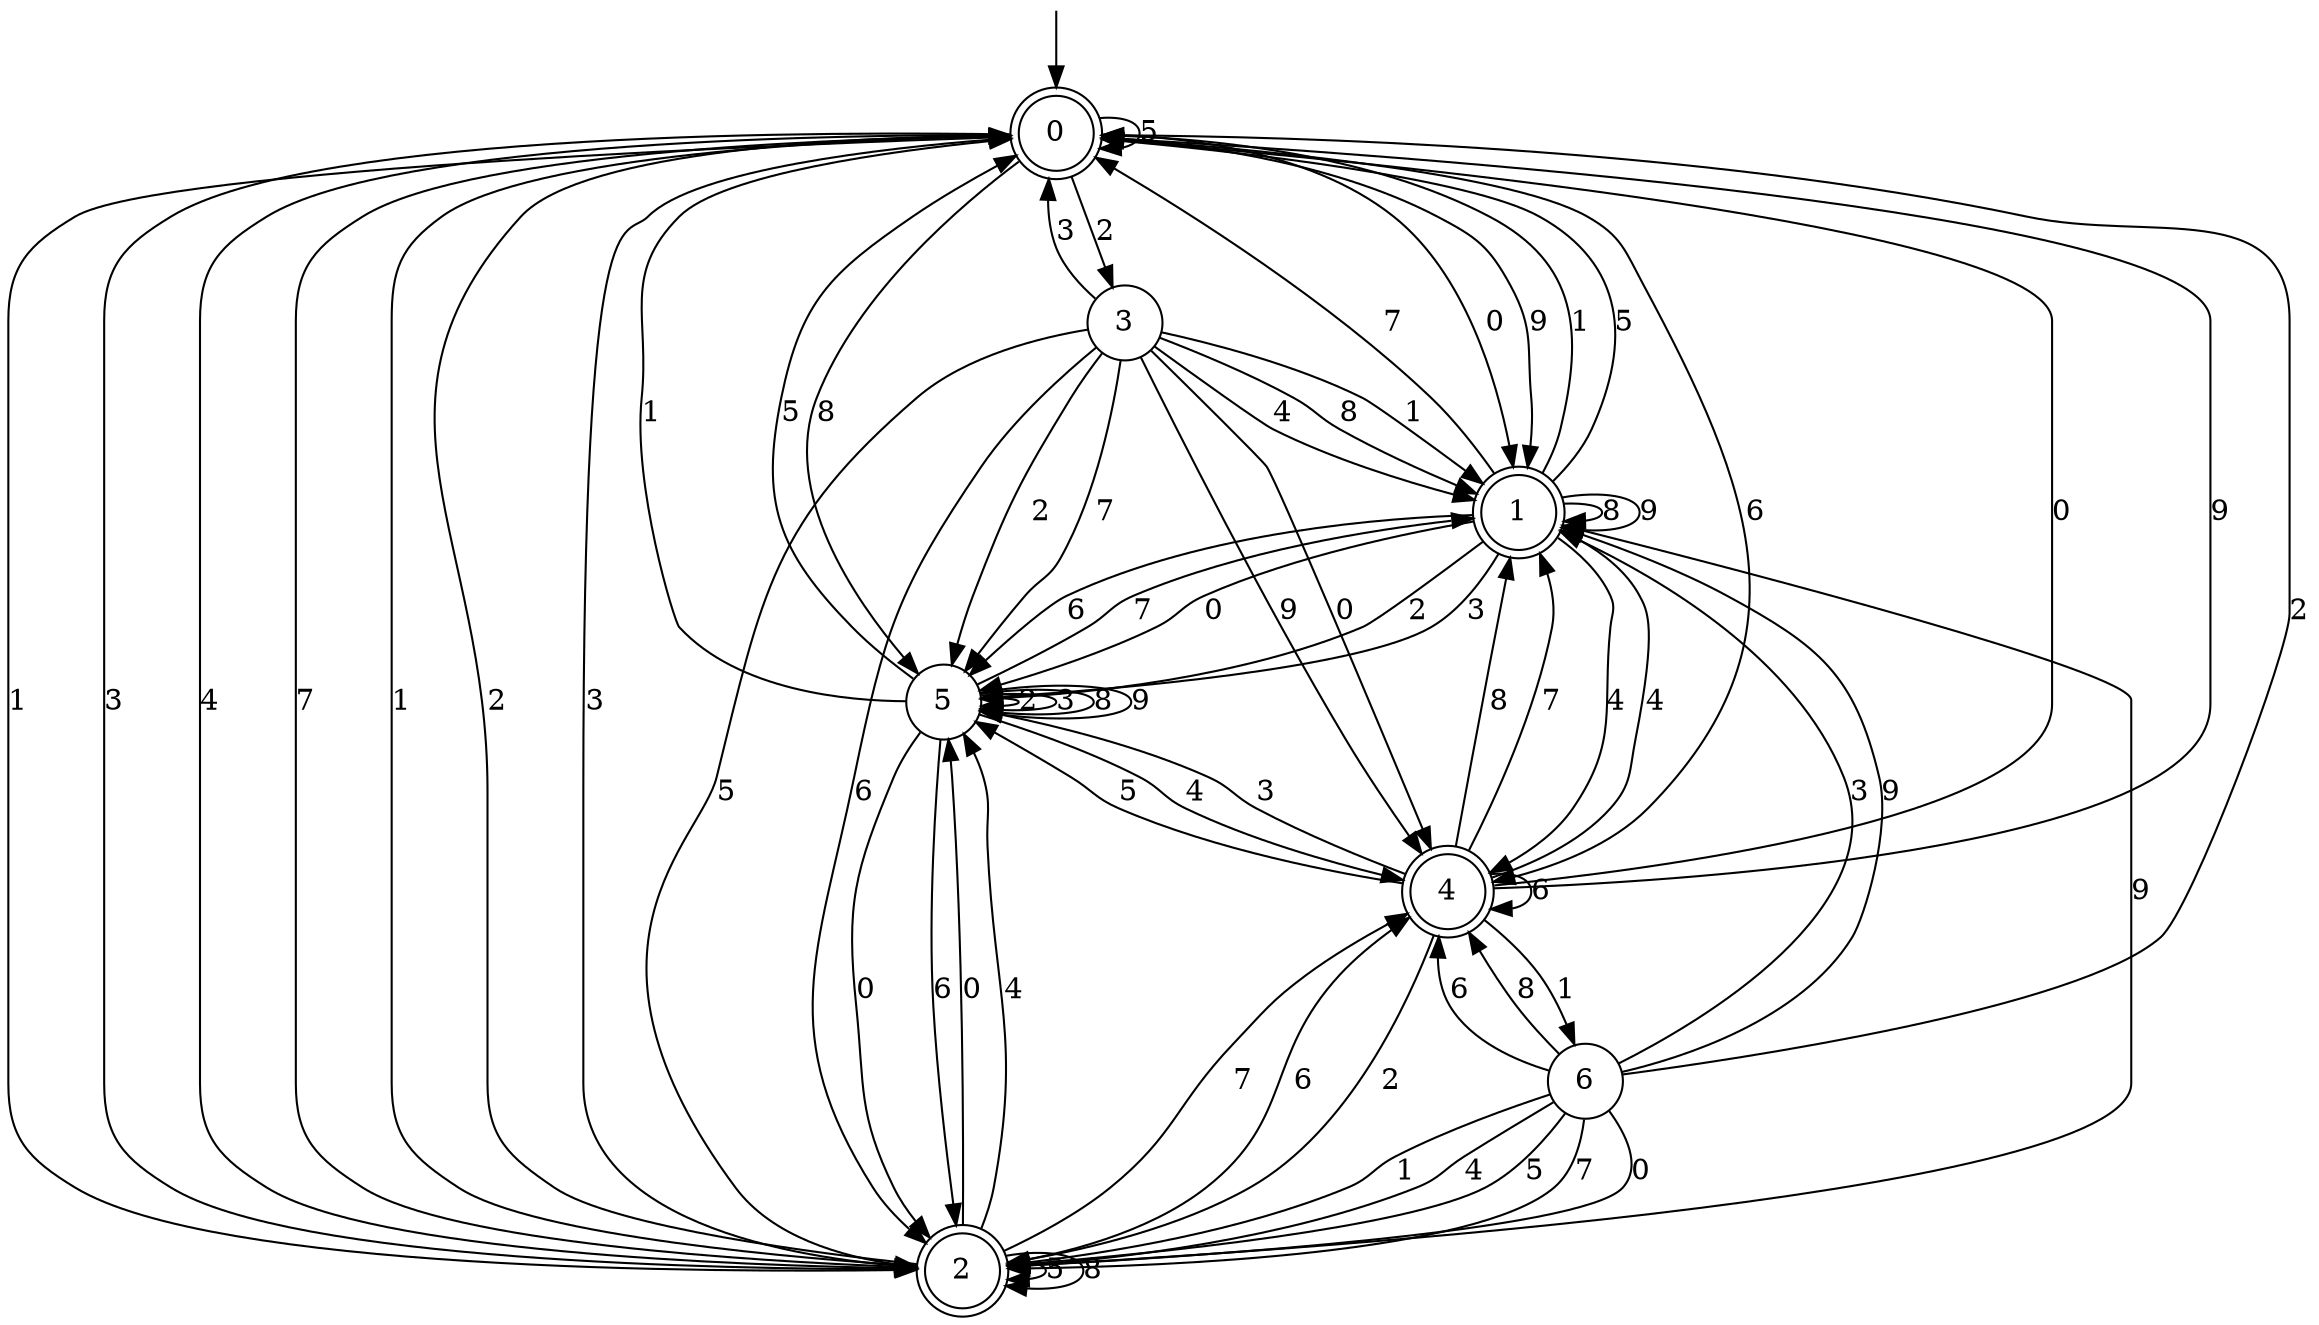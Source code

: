 digraph g {

	s0 [shape="doublecircle" label="0"];
	s1 [shape="doublecircle" label="1"];
	s2 [shape="doublecircle" label="2"];
	s3 [shape="circle" label="3"];
	s4 [shape="doublecircle" label="4"];
	s5 [shape="circle" label="5"];
	s6 [shape="circle" label="6"];
	s0 -> s1 [label="0"];
	s0 -> s2 [label="1"];
	s0 -> s3 [label="2"];
	s0 -> s2 [label="3"];
	s0 -> s2 [label="4"];
	s0 -> s0 [label="5"];
	s0 -> s4 [label="6"];
	s0 -> s2 [label="7"];
	s0 -> s5 [label="8"];
	s0 -> s1 [label="9"];
	s1 -> s5 [label="0"];
	s1 -> s0 [label="1"];
	s1 -> s5 [label="2"];
	s1 -> s5 [label="3"];
	s1 -> s4 [label="4"];
	s1 -> s0 [label="5"];
	s1 -> s5 [label="6"];
	s1 -> s0 [label="7"];
	s1 -> s1 [label="8"];
	s1 -> s1 [label="9"];
	s2 -> s5 [label="0"];
	s2 -> s0 [label="1"];
	s2 -> s0 [label="2"];
	s2 -> s0 [label="3"];
	s2 -> s5 [label="4"];
	s2 -> s2 [label="5"];
	s2 -> s4 [label="6"];
	s2 -> s4 [label="7"];
	s2 -> s2 [label="8"];
	s2 -> s1 [label="9"];
	s3 -> s4 [label="0"];
	s3 -> s1 [label="1"];
	s3 -> s5 [label="2"];
	s3 -> s0 [label="3"];
	s3 -> s1 [label="4"];
	s3 -> s2 [label="5"];
	s3 -> s2 [label="6"];
	s3 -> s5 [label="7"];
	s3 -> s1 [label="8"];
	s3 -> s4 [label="9"];
	s4 -> s0 [label="0"];
	s4 -> s6 [label="1"];
	s4 -> s2 [label="2"];
	s4 -> s5 [label="3"];
	s4 -> s1 [label="4"];
	s4 -> s5 [label="5"];
	s4 -> s4 [label="6"];
	s4 -> s1 [label="7"];
	s4 -> s1 [label="8"];
	s4 -> s0 [label="9"];
	s5 -> s2 [label="0"];
	s5 -> s0 [label="1"];
	s5 -> s5 [label="2"];
	s5 -> s5 [label="3"];
	s5 -> s4 [label="4"];
	s5 -> s0 [label="5"];
	s5 -> s2 [label="6"];
	s5 -> s1 [label="7"];
	s5 -> s5 [label="8"];
	s5 -> s5 [label="9"];
	s6 -> s2 [label="0"];
	s6 -> s2 [label="1"];
	s6 -> s0 [label="2"];
	s6 -> s1 [label="3"];
	s6 -> s2 [label="4"];
	s6 -> s2 [label="5"];
	s6 -> s4 [label="6"];
	s6 -> s2 [label="7"];
	s6 -> s4 [label="8"];
	s6 -> s1 [label="9"];

__start0 [label="" shape="none" width="0" height="0"];
__start0 -> s0;

}
